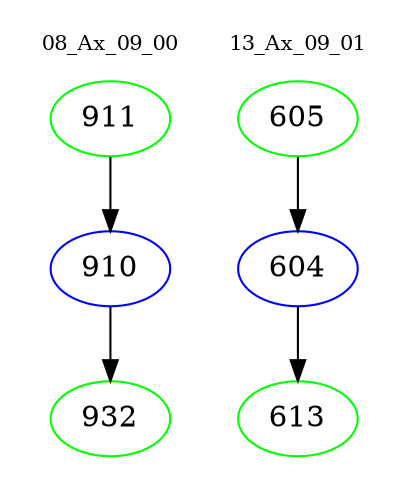 digraph{
subgraph cluster_0 {
color = white
label = "08_Ax_09_00";
fontsize=10;
T0_911 [label="911", color="green"]
T0_911 -> T0_910 [color="black"]
T0_910 [label="910", color="blue"]
T0_910 -> T0_932 [color="black"]
T0_932 [label="932", color="green"]
}
subgraph cluster_1 {
color = white
label = "13_Ax_09_01";
fontsize=10;
T1_605 [label="605", color="green"]
T1_605 -> T1_604 [color="black"]
T1_604 [label="604", color="blue"]
T1_604 -> T1_613 [color="black"]
T1_613 [label="613", color="green"]
}
}
